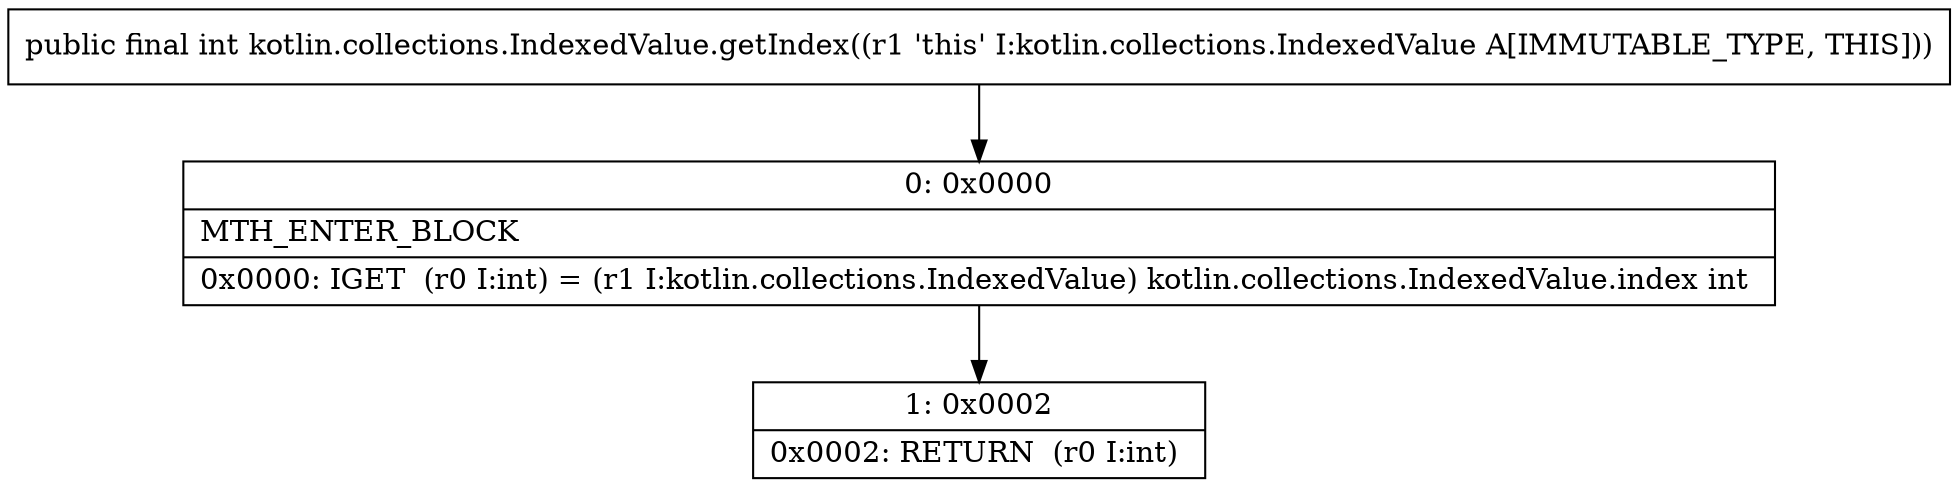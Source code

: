 digraph "CFG forkotlin.collections.IndexedValue.getIndex()I" {
Node_0 [shape=record,label="{0\:\ 0x0000|MTH_ENTER_BLOCK\l|0x0000: IGET  (r0 I:int) = (r1 I:kotlin.collections.IndexedValue) kotlin.collections.IndexedValue.index int \l}"];
Node_1 [shape=record,label="{1\:\ 0x0002|0x0002: RETURN  (r0 I:int) \l}"];
MethodNode[shape=record,label="{public final int kotlin.collections.IndexedValue.getIndex((r1 'this' I:kotlin.collections.IndexedValue A[IMMUTABLE_TYPE, THIS])) }"];
MethodNode -> Node_0;
Node_0 -> Node_1;
}

